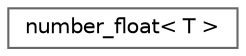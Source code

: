 digraph "Graphical Class Hierarchy"
{
 // LATEX_PDF_SIZE
  bgcolor="transparent";
  edge [fontname=Helvetica,fontsize=10,labelfontname=Helvetica,labelfontsize=10];
  node [fontname=Helvetica,fontsize=10,shape=box,height=0.2,width=0.4];
  rankdir="LR";
  Node0 [id="Node000000",label="number_float\< T \>",height=0.2,width=0.4,color="grey40", fillcolor="white", style="filled",URL="$classnumber__float.html",tooltip=" "];
}
